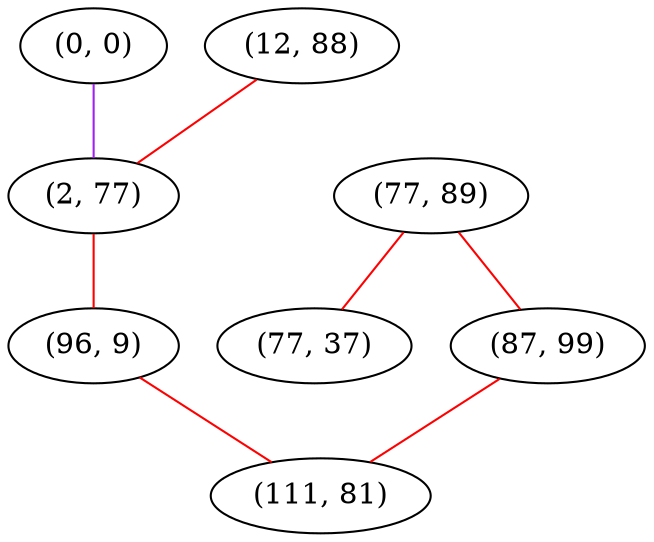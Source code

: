 graph "" {
"(0, 0)";
"(77, 89)";
"(77, 37)";
"(12, 88)";
"(87, 99)";
"(2, 77)";
"(96, 9)";
"(111, 81)";
"(0, 0)" -- "(2, 77)"  [color=purple, key=0, weight=4];
"(77, 89)" -- "(87, 99)"  [color=red, key=0, weight=1];
"(77, 89)" -- "(77, 37)"  [color=red, key=0, weight=1];
"(12, 88)" -- "(2, 77)"  [color=red, key=0, weight=1];
"(87, 99)" -- "(111, 81)"  [color=red, key=0, weight=1];
"(2, 77)" -- "(96, 9)"  [color=red, key=0, weight=1];
"(96, 9)" -- "(111, 81)"  [color=red, key=0, weight=1];
}
